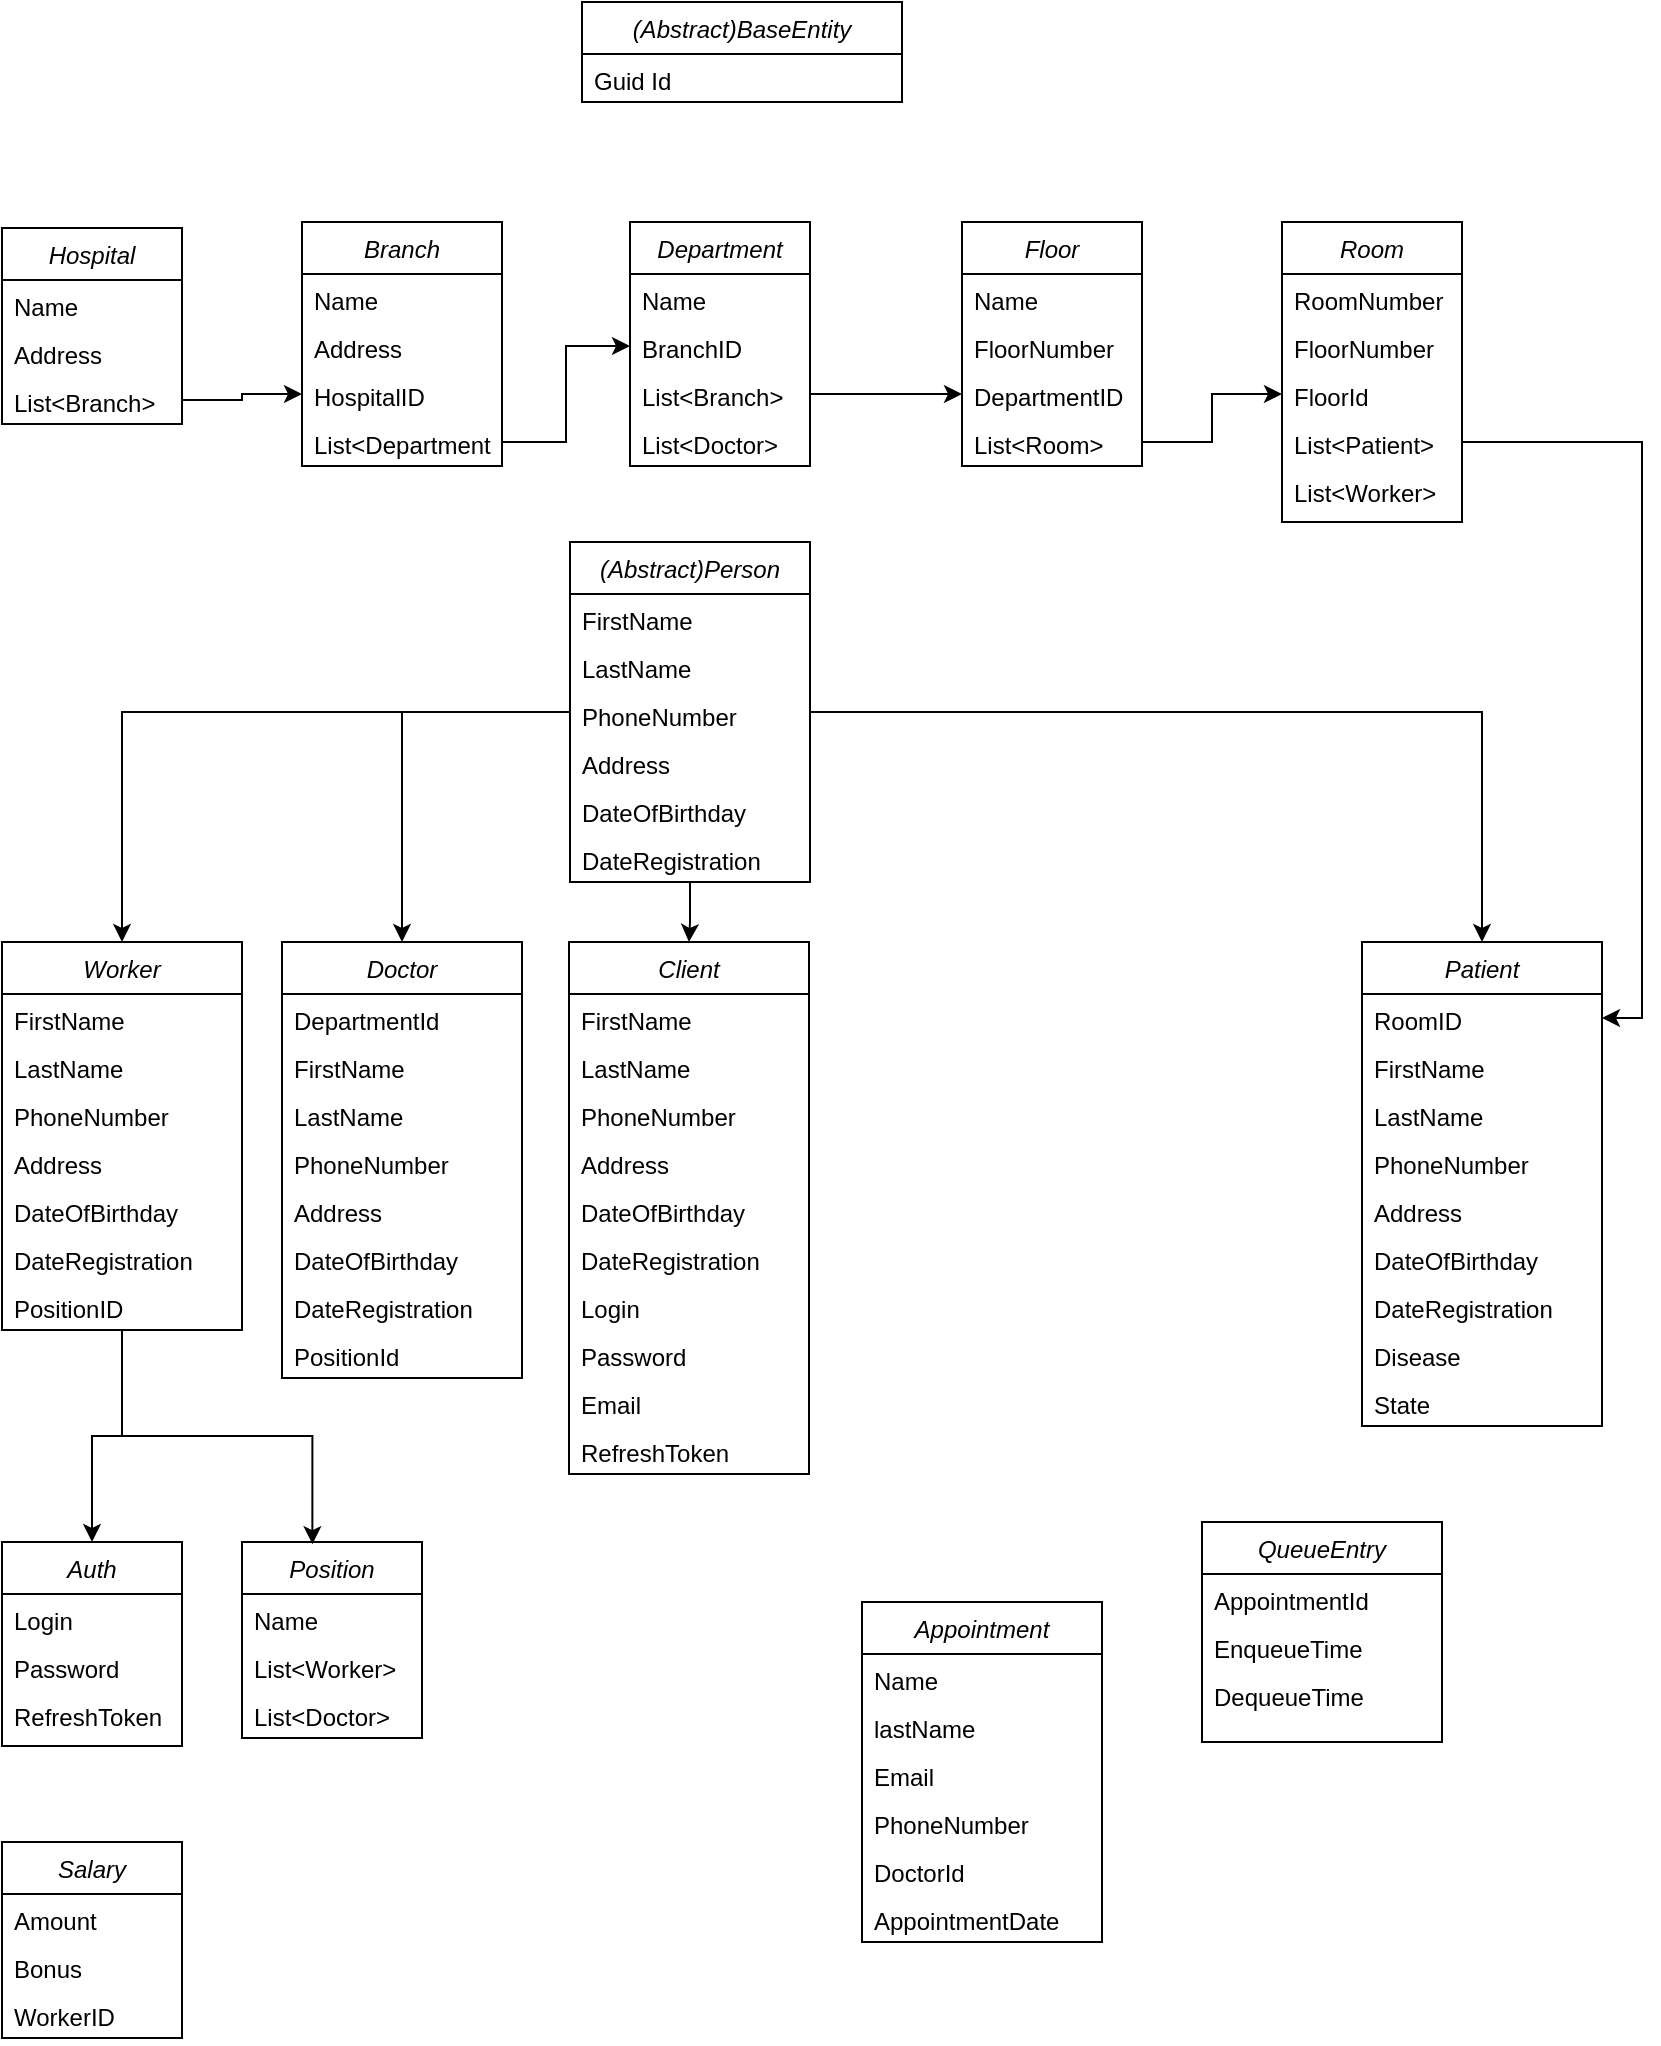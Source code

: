 <mxfile version="24.5.4" type="device">
  <diagram id="C5RBs43oDa-KdzZeNtuy" name="Page-1">
    <mxGraphModel dx="756" dy="465" grid="1" gridSize="10" guides="1" tooltips="1" connect="1" arrows="1" fold="1" page="1" pageScale="1" pageWidth="827" pageHeight="1169" math="0" shadow="0">
      <root>
        <mxCell id="WIyWlLk6GJQsqaUBKTNV-0" />
        <mxCell id="WIyWlLk6GJQsqaUBKTNV-1" parent="WIyWlLk6GJQsqaUBKTNV-0" />
        <mxCell id="zkfFHV4jXpPFQw0GAbJ--0" value="(Abstract)BaseEntity" style="swimlane;fontStyle=2;align=center;verticalAlign=top;childLayout=stackLayout;horizontal=1;startSize=26;horizontalStack=0;resizeParent=1;resizeLast=0;collapsible=1;marginBottom=0;rounded=0;shadow=0;strokeWidth=1;" parent="WIyWlLk6GJQsqaUBKTNV-1" vertex="1">
          <mxGeometry x="300" y="10" width="160" height="50" as="geometry">
            <mxRectangle x="230" y="140" width="160" height="26" as="alternateBounds" />
          </mxGeometry>
        </mxCell>
        <mxCell id="zkfFHV4jXpPFQw0GAbJ--1" value="Guid Id" style="text;align=left;verticalAlign=top;spacingLeft=4;spacingRight=4;overflow=hidden;rotatable=0;points=[[0,0.5],[1,0.5]];portConstraint=eastwest;" parent="zkfFHV4jXpPFQw0GAbJ--0" vertex="1">
          <mxGeometry y="26" width="160" height="24" as="geometry" />
        </mxCell>
        <mxCell id="mwsBojb0anO_jocSqs6z-87" style="edgeStyle=orthogonalEdgeStyle;rounded=0;orthogonalLoop=1;jettySize=auto;html=1;entryX=0.5;entryY=0;entryDx=0;entryDy=0;" parent="WIyWlLk6GJQsqaUBKTNV-1" source="mwsBojb0anO_jocSqs6z-0" target="mwsBojb0anO_jocSqs6z-63" edge="1">
          <mxGeometry relative="1" as="geometry" />
        </mxCell>
        <mxCell id="mwsBojb0anO_jocSqs6z-88" style="edgeStyle=orthogonalEdgeStyle;rounded=0;orthogonalLoop=1;jettySize=auto;html=1;entryX=0.5;entryY=0;entryDx=0;entryDy=0;" parent="WIyWlLk6GJQsqaUBKTNV-1" source="mwsBojb0anO_jocSqs6z-0" target="mwsBojb0anO_jocSqs6z-36" edge="1">
          <mxGeometry relative="1" as="geometry" />
        </mxCell>
        <mxCell id="mwsBojb0anO_jocSqs6z-89" style="edgeStyle=orthogonalEdgeStyle;rounded=0;orthogonalLoop=1;jettySize=auto;html=1;entryX=0.5;entryY=0;entryDx=0;entryDy=0;" parent="WIyWlLk6GJQsqaUBKTNV-1" source="mwsBojb0anO_jocSqs6z-0" target="mwsBojb0anO_jocSqs6z-29" edge="1">
          <mxGeometry relative="1" as="geometry" />
        </mxCell>
        <mxCell id="3eqLMiMXO7JTgYqmLL9t-17" style="edgeStyle=orthogonalEdgeStyle;rounded=0;orthogonalLoop=1;jettySize=auto;html=1;entryX=0.5;entryY=0;entryDx=0;entryDy=0;" parent="WIyWlLk6GJQsqaUBKTNV-1" source="mwsBojb0anO_jocSqs6z-0" target="3eqLMiMXO7JTgYqmLL9t-5" edge="1">
          <mxGeometry relative="1" as="geometry" />
        </mxCell>
        <mxCell id="mwsBojb0anO_jocSqs6z-0" value="(Abstract)Person" style="swimlane;fontStyle=2;align=center;verticalAlign=top;childLayout=stackLayout;horizontal=1;startSize=26;horizontalStack=0;resizeParent=1;resizeLast=0;collapsible=1;marginBottom=0;rounded=0;shadow=0;strokeWidth=1;" parent="WIyWlLk6GJQsqaUBKTNV-1" vertex="1">
          <mxGeometry x="294" y="280" width="120" height="170" as="geometry">
            <mxRectangle x="230" y="140" width="160" height="26" as="alternateBounds" />
          </mxGeometry>
        </mxCell>
        <mxCell id="mwsBojb0anO_jocSqs6z-1" value="FirstName" style="text;align=left;verticalAlign=top;spacingLeft=4;spacingRight=4;overflow=hidden;rotatable=0;points=[[0,0.5],[1,0.5]];portConstraint=eastwest;" parent="mwsBojb0anO_jocSqs6z-0" vertex="1">
          <mxGeometry y="26" width="120" height="24" as="geometry" />
        </mxCell>
        <mxCell id="mwsBojb0anO_jocSqs6z-4" value="LastName" style="text;align=left;verticalAlign=top;spacingLeft=4;spacingRight=4;overflow=hidden;rotatable=0;points=[[0,0.5],[1,0.5]];portConstraint=eastwest;" parent="mwsBojb0anO_jocSqs6z-0" vertex="1">
          <mxGeometry y="50" width="120" height="24" as="geometry" />
        </mxCell>
        <mxCell id="mwsBojb0anO_jocSqs6z-5" value="PhoneNumber" style="text;align=left;verticalAlign=top;spacingLeft=4;spacingRight=4;overflow=hidden;rotatable=0;points=[[0,0.5],[1,0.5]];portConstraint=eastwest;" parent="mwsBojb0anO_jocSqs6z-0" vertex="1">
          <mxGeometry y="74" width="120" height="24" as="geometry" />
        </mxCell>
        <mxCell id="mwsBojb0anO_jocSqs6z-7" value="Address&#xa;" style="text;align=left;verticalAlign=top;spacingLeft=4;spacingRight=4;overflow=hidden;rotatable=0;points=[[0,0.5],[1,0.5]];portConstraint=eastwest;" parent="mwsBojb0anO_jocSqs6z-0" vertex="1">
          <mxGeometry y="98" width="120" height="24" as="geometry" />
        </mxCell>
        <mxCell id="mwsBojb0anO_jocSqs6z-8" value="DateOfBirthday" style="text;align=left;verticalAlign=top;spacingLeft=4;spacingRight=4;overflow=hidden;rotatable=0;points=[[0,0.5],[1,0.5]];portConstraint=eastwest;" parent="mwsBojb0anO_jocSqs6z-0" vertex="1">
          <mxGeometry y="122" width="120" height="24" as="geometry" />
        </mxCell>
        <mxCell id="mwsBojb0anO_jocSqs6z-6" value="DateRegistration" style="text;align=left;verticalAlign=top;spacingLeft=4;spacingRight=4;overflow=hidden;rotatable=0;points=[[0,0.5],[1,0.5]];portConstraint=eastwest;" parent="mwsBojb0anO_jocSqs6z-0" vertex="1">
          <mxGeometry y="146" width="120" height="24" as="geometry" />
        </mxCell>
        <mxCell id="mwsBojb0anO_jocSqs6z-2" value="Hospital" style="swimlane;fontStyle=2;align=center;verticalAlign=top;childLayout=stackLayout;horizontal=1;startSize=26;horizontalStack=0;resizeParent=1;resizeLast=0;collapsible=1;marginBottom=0;rounded=0;shadow=0;strokeWidth=1;fontSize=12;" parent="WIyWlLk6GJQsqaUBKTNV-1" vertex="1">
          <mxGeometry x="10" y="123" width="90" height="98" as="geometry">
            <mxRectangle x="230" y="140" width="160" height="26" as="alternateBounds" />
          </mxGeometry>
        </mxCell>
        <mxCell id="mwsBojb0anO_jocSqs6z-3" value="Name" style="text;align=left;verticalAlign=top;spacingLeft=4;spacingRight=4;overflow=hidden;rotatable=0;points=[[0,0.5],[1,0.5]];portConstraint=eastwest;strokeWidth=1;fontSize=12;" parent="mwsBojb0anO_jocSqs6z-2" vertex="1">
          <mxGeometry y="26" width="90" height="24" as="geometry" />
        </mxCell>
        <mxCell id="mwsBojb0anO_jocSqs6z-9" value="Address" style="text;align=left;verticalAlign=top;spacingLeft=4;spacingRight=4;overflow=hidden;rotatable=0;points=[[0,0.5],[1,0.5]];portConstraint=eastwest;strokeWidth=1;fontSize=12;" parent="mwsBojb0anO_jocSqs6z-2" vertex="1">
          <mxGeometry y="50" width="90" height="24" as="geometry" />
        </mxCell>
        <mxCell id="mwsBojb0anO_jocSqs6z-10" value="List&lt;Branch&gt;" style="text;align=left;verticalAlign=top;spacingLeft=4;spacingRight=4;overflow=hidden;rotatable=0;points=[[0,0.5],[1,0.5]];portConstraint=eastwest;strokeWidth=1;fontSize=12;" parent="mwsBojb0anO_jocSqs6z-2" vertex="1">
          <mxGeometry y="74" width="90" height="24" as="geometry" />
        </mxCell>
        <mxCell id="mwsBojb0anO_jocSqs6z-11" value="Branch" style="swimlane;fontStyle=2;align=center;verticalAlign=top;childLayout=stackLayout;horizontal=1;startSize=26;horizontalStack=0;resizeParent=1;resizeLast=0;collapsible=1;marginBottom=0;rounded=0;shadow=0;strokeWidth=1;fontSize=12;" parent="WIyWlLk6GJQsqaUBKTNV-1" vertex="1">
          <mxGeometry x="160" y="120" width="100" height="122" as="geometry">
            <mxRectangle x="230" y="140" width="160" height="26" as="alternateBounds" />
          </mxGeometry>
        </mxCell>
        <mxCell id="mwsBojb0anO_jocSqs6z-12" value="Name" style="text;align=left;verticalAlign=top;spacingLeft=4;spacingRight=4;overflow=hidden;rotatable=0;points=[[0,0.5],[1,0.5]];portConstraint=eastwest;strokeWidth=1;fontSize=12;" parent="mwsBojb0anO_jocSqs6z-11" vertex="1">
          <mxGeometry y="26" width="100" height="24" as="geometry" />
        </mxCell>
        <mxCell id="mwsBojb0anO_jocSqs6z-13" value="Address" style="text;align=left;verticalAlign=top;spacingLeft=4;spacingRight=4;overflow=hidden;rotatable=0;points=[[0,0.5],[1,0.5]];portConstraint=eastwest;strokeWidth=1;fontSize=12;" parent="mwsBojb0anO_jocSqs6z-11" vertex="1">
          <mxGeometry y="50" width="100" height="24" as="geometry" />
        </mxCell>
        <mxCell id="mwsBojb0anO_jocSqs6z-14" value="HospitalID" style="text;align=left;verticalAlign=top;spacingLeft=4;spacingRight=4;overflow=hidden;rotatable=0;points=[[0,0.5],[1,0.5]];portConstraint=eastwest;strokeWidth=1;fontSize=12;" parent="mwsBojb0anO_jocSqs6z-11" vertex="1">
          <mxGeometry y="74" width="100" height="24" as="geometry" />
        </mxCell>
        <mxCell id="mwsBojb0anO_jocSqs6z-23" value="List&lt;Department&gt;" style="text;align=left;verticalAlign=top;spacingLeft=4;spacingRight=4;overflow=hidden;rotatable=0;points=[[0,0.5],[1,0.5]];portConstraint=eastwest;strokeWidth=1;fontSize=12;" parent="mwsBojb0anO_jocSqs6z-11" vertex="1">
          <mxGeometry y="98" width="100" height="24" as="geometry" />
        </mxCell>
        <mxCell id="mwsBojb0anO_jocSqs6z-15" value="Department" style="swimlane;fontStyle=2;align=center;verticalAlign=top;childLayout=stackLayout;horizontal=1;startSize=26;horizontalStack=0;resizeParent=1;resizeLast=0;collapsible=1;marginBottom=0;rounded=0;shadow=0;strokeWidth=1;fontSize=12;" parent="WIyWlLk6GJQsqaUBKTNV-1" vertex="1">
          <mxGeometry x="324" y="120" width="90" height="122" as="geometry">
            <mxRectangle x="230" y="140" width="160" height="26" as="alternateBounds" />
          </mxGeometry>
        </mxCell>
        <mxCell id="mwsBojb0anO_jocSqs6z-16" value="Name" style="text;align=left;verticalAlign=top;spacingLeft=4;spacingRight=4;overflow=hidden;rotatable=0;points=[[0,0.5],[1,0.5]];portConstraint=eastwest;strokeWidth=1;fontSize=12;" parent="mwsBojb0anO_jocSqs6z-15" vertex="1">
          <mxGeometry y="26" width="90" height="24" as="geometry" />
        </mxCell>
        <mxCell id="mwsBojb0anO_jocSqs6z-17" value="BranchID" style="text;align=left;verticalAlign=top;spacingLeft=4;spacingRight=4;overflow=hidden;rotatable=0;points=[[0,0.5],[1,0.5]];portConstraint=eastwest;strokeWidth=1;fontSize=12;" parent="mwsBojb0anO_jocSqs6z-15" vertex="1">
          <mxGeometry y="50" width="90" height="24" as="geometry" />
        </mxCell>
        <mxCell id="mwsBojb0anO_jocSqs6z-18" value="List&lt;Branch&gt;" style="text;align=left;verticalAlign=top;spacingLeft=4;spacingRight=4;overflow=hidden;rotatable=0;points=[[0,0.5],[1,0.5]];portConstraint=eastwest;strokeWidth=1;fontSize=12;" parent="mwsBojb0anO_jocSqs6z-15" vertex="1">
          <mxGeometry y="74" width="90" height="24" as="geometry" />
        </mxCell>
        <mxCell id="mwsBojb0anO_jocSqs6z-90" value="List&lt;Doctor&gt;" style="text;align=left;verticalAlign=top;spacingLeft=4;spacingRight=4;overflow=hidden;rotatable=0;points=[[0,0.5],[1,0.5]];portConstraint=eastwest;strokeWidth=1;fontSize=12;" parent="mwsBojb0anO_jocSqs6z-15" vertex="1">
          <mxGeometry y="98" width="90" height="24" as="geometry" />
        </mxCell>
        <mxCell id="mwsBojb0anO_jocSqs6z-19" value="Floor" style="swimlane;fontStyle=2;align=center;verticalAlign=top;childLayout=stackLayout;horizontal=1;startSize=26;horizontalStack=0;resizeParent=1;resizeLast=0;collapsible=1;marginBottom=0;rounded=0;shadow=0;strokeWidth=1;fontSize=12;" parent="WIyWlLk6GJQsqaUBKTNV-1" vertex="1">
          <mxGeometry x="490" y="120" width="90" height="122" as="geometry">
            <mxRectangle x="230" y="140" width="160" height="26" as="alternateBounds" />
          </mxGeometry>
        </mxCell>
        <mxCell id="mwsBojb0anO_jocSqs6z-20" value="Name" style="text;align=left;verticalAlign=top;spacingLeft=4;spacingRight=4;overflow=hidden;rotatable=0;points=[[0,0.5],[1,0.5]];portConstraint=eastwest;strokeWidth=1;fontSize=12;" parent="mwsBojb0anO_jocSqs6z-19" vertex="1">
          <mxGeometry y="26" width="90" height="24" as="geometry" />
        </mxCell>
        <mxCell id="mwsBojb0anO_jocSqs6z-21" value="FloorNumber" style="text;align=left;verticalAlign=top;spacingLeft=4;spacingRight=4;overflow=hidden;rotatable=0;points=[[0,0.5],[1,0.5]];portConstraint=eastwest;strokeWidth=1;fontSize=12;" parent="mwsBojb0anO_jocSqs6z-19" vertex="1">
          <mxGeometry y="50" width="90" height="24" as="geometry" />
        </mxCell>
        <mxCell id="mwsBojb0anO_jocSqs6z-59" value="DepartmentID" style="text;align=left;verticalAlign=top;spacingLeft=4;spacingRight=4;overflow=hidden;rotatable=0;points=[[0,0.5],[1,0.5]];portConstraint=eastwest;strokeWidth=1;fontSize=12;" parent="mwsBojb0anO_jocSqs6z-19" vertex="1">
          <mxGeometry y="74" width="90" height="24" as="geometry" />
        </mxCell>
        <mxCell id="mwsBojb0anO_jocSqs6z-22" value="List&lt;Room&gt;" style="text;align=left;verticalAlign=top;spacingLeft=4;spacingRight=4;overflow=hidden;rotatable=0;points=[[0,0.5],[1,0.5]];portConstraint=eastwest;strokeWidth=1;fontSize=12;" parent="mwsBojb0anO_jocSqs6z-19" vertex="1">
          <mxGeometry y="98" width="90" height="24" as="geometry" />
        </mxCell>
        <mxCell id="mwsBojb0anO_jocSqs6z-24" value="Room" style="swimlane;fontStyle=2;align=center;verticalAlign=top;childLayout=stackLayout;horizontal=1;startSize=26;horizontalStack=0;resizeParent=1;resizeLast=0;collapsible=1;marginBottom=0;rounded=0;shadow=0;strokeWidth=1;fontSize=12;" parent="WIyWlLk6GJQsqaUBKTNV-1" vertex="1">
          <mxGeometry x="650" y="120" width="90" height="150" as="geometry">
            <mxRectangle x="230" y="140" width="160" height="26" as="alternateBounds" />
          </mxGeometry>
        </mxCell>
        <mxCell id="mwsBojb0anO_jocSqs6z-25" value="RoomNumber" style="text;align=left;verticalAlign=top;spacingLeft=4;spacingRight=4;overflow=hidden;rotatable=0;points=[[0,0.5],[1,0.5]];portConstraint=eastwest;strokeWidth=1;fontSize=12;" parent="mwsBojb0anO_jocSqs6z-24" vertex="1">
          <mxGeometry y="26" width="90" height="24" as="geometry" />
        </mxCell>
        <mxCell id="mwsBojb0anO_jocSqs6z-26" value="FloorNumber" style="text;align=left;verticalAlign=top;spacingLeft=4;spacingRight=4;overflow=hidden;rotatable=0;points=[[0,0.5],[1,0.5]];portConstraint=eastwest;strokeWidth=1;fontSize=12;" parent="mwsBojb0anO_jocSqs6z-24" vertex="1">
          <mxGeometry y="50" width="90" height="24" as="geometry" />
        </mxCell>
        <mxCell id="mwsBojb0anO_jocSqs6z-28" value="FloorId" style="text;align=left;verticalAlign=top;spacingLeft=4;spacingRight=4;overflow=hidden;rotatable=0;points=[[0,0.5],[1,0.5]];portConstraint=eastwest;strokeWidth=1;fontSize=12;" parent="mwsBojb0anO_jocSqs6z-24" vertex="1">
          <mxGeometry y="74" width="90" height="24" as="geometry" />
        </mxCell>
        <mxCell id="mwsBojb0anO_jocSqs6z-27" value="List&lt;Patient&gt;" style="text;align=left;verticalAlign=top;spacingLeft=4;spacingRight=4;overflow=hidden;rotatable=0;points=[[0,0.5],[1,0.5]];portConstraint=eastwest;strokeWidth=1;fontSize=12;" parent="mwsBojb0anO_jocSqs6z-24" vertex="1">
          <mxGeometry y="98" width="90" height="24" as="geometry" />
        </mxCell>
        <mxCell id="mwsBojb0anO_jocSqs6z-91" value="List&lt;Worker&gt;" style="text;align=left;verticalAlign=top;spacingLeft=4;spacingRight=4;overflow=hidden;rotatable=0;points=[[0,0.5],[1,0.5]];portConstraint=eastwest;strokeWidth=1;fontSize=12;" parent="mwsBojb0anO_jocSqs6z-24" vertex="1">
          <mxGeometry y="122" width="90" height="24" as="geometry" />
        </mxCell>
        <mxCell id="mwsBojb0anO_jocSqs6z-29" value="Doctor" style="swimlane;fontStyle=2;align=center;verticalAlign=top;childLayout=stackLayout;horizontal=1;startSize=26;horizontalStack=0;resizeParent=1;resizeLast=0;collapsible=1;marginBottom=0;rounded=0;shadow=0;strokeWidth=1;" parent="WIyWlLk6GJQsqaUBKTNV-1" vertex="1">
          <mxGeometry x="150" y="480" width="120" height="218" as="geometry">
            <mxRectangle x="230" y="140" width="160" height="26" as="alternateBounds" />
          </mxGeometry>
        </mxCell>
        <mxCell id="mwsBojb0anO_jocSqs6z-30" value="DepartmentId" style="text;align=left;verticalAlign=top;spacingLeft=4;spacingRight=4;overflow=hidden;rotatable=0;points=[[0,0.5],[1,0.5]];portConstraint=eastwest;" parent="mwsBojb0anO_jocSqs6z-29" vertex="1">
          <mxGeometry y="26" width="120" height="24" as="geometry" />
        </mxCell>
        <mxCell id="mwsBojb0anO_jocSqs6z-96" value="FirstName" style="text;align=left;verticalAlign=top;spacingLeft=4;spacingRight=4;overflow=hidden;rotatable=0;points=[[0,0.5],[1,0.5]];portConstraint=eastwest;" parent="mwsBojb0anO_jocSqs6z-29" vertex="1">
          <mxGeometry y="50" width="120" height="24" as="geometry" />
        </mxCell>
        <mxCell id="mwsBojb0anO_jocSqs6z-31" value="LastName" style="text;align=left;verticalAlign=top;spacingLeft=4;spacingRight=4;overflow=hidden;rotatable=0;points=[[0,0.5],[1,0.5]];portConstraint=eastwest;" parent="mwsBojb0anO_jocSqs6z-29" vertex="1">
          <mxGeometry y="74" width="120" height="24" as="geometry" />
        </mxCell>
        <mxCell id="mwsBojb0anO_jocSqs6z-32" value="PhoneNumber" style="text;align=left;verticalAlign=top;spacingLeft=4;spacingRight=4;overflow=hidden;rotatable=0;points=[[0,0.5],[1,0.5]];portConstraint=eastwest;" parent="mwsBojb0anO_jocSqs6z-29" vertex="1">
          <mxGeometry y="98" width="120" height="24" as="geometry" />
        </mxCell>
        <mxCell id="mwsBojb0anO_jocSqs6z-33" value="Address&#xa;" style="text;align=left;verticalAlign=top;spacingLeft=4;spacingRight=4;overflow=hidden;rotatable=0;points=[[0,0.5],[1,0.5]];portConstraint=eastwest;" parent="mwsBojb0anO_jocSqs6z-29" vertex="1">
          <mxGeometry y="122" width="120" height="24" as="geometry" />
        </mxCell>
        <mxCell id="mwsBojb0anO_jocSqs6z-34" value="DateOfBirthday" style="text;align=left;verticalAlign=top;spacingLeft=4;spacingRight=4;overflow=hidden;rotatable=0;points=[[0,0.5],[1,0.5]];portConstraint=eastwest;" parent="mwsBojb0anO_jocSqs6z-29" vertex="1">
          <mxGeometry y="146" width="120" height="24" as="geometry" />
        </mxCell>
        <mxCell id="mwsBojb0anO_jocSqs6z-35" value="DateRegistration" style="text;align=left;verticalAlign=top;spacingLeft=4;spacingRight=4;overflow=hidden;rotatable=0;points=[[0,0.5],[1,0.5]];portConstraint=eastwest;" parent="mwsBojb0anO_jocSqs6z-29" vertex="1">
          <mxGeometry y="170" width="120" height="24" as="geometry" />
        </mxCell>
        <mxCell id="mwsBojb0anO_jocSqs6z-73" value="PositionId&#xa;" style="text;align=left;verticalAlign=top;spacingLeft=4;spacingRight=4;overflow=hidden;rotatable=0;points=[[0,0.5],[1,0.5]];portConstraint=eastwest;" parent="mwsBojb0anO_jocSqs6z-29" vertex="1">
          <mxGeometry y="194" width="120" height="24" as="geometry" />
        </mxCell>
        <mxCell id="mwsBojb0anO_jocSqs6z-36" value="Patient" style="swimlane;fontStyle=2;align=center;verticalAlign=top;childLayout=stackLayout;horizontal=1;startSize=26;horizontalStack=0;resizeParent=1;resizeLast=0;collapsible=1;marginBottom=0;rounded=0;shadow=0;strokeWidth=1;" parent="WIyWlLk6GJQsqaUBKTNV-1" vertex="1">
          <mxGeometry x="690" y="480" width="120" height="242" as="geometry">
            <mxRectangle x="230" y="140" width="160" height="26" as="alternateBounds" />
          </mxGeometry>
        </mxCell>
        <mxCell id="mwsBojb0anO_jocSqs6z-85" value="RoomID" style="text;align=left;verticalAlign=top;spacingLeft=4;spacingRight=4;overflow=hidden;rotatable=0;points=[[0,0.5],[1,0.5]];portConstraint=eastwest;" parent="mwsBojb0anO_jocSqs6z-36" vertex="1">
          <mxGeometry y="26" width="120" height="24" as="geometry" />
        </mxCell>
        <mxCell id="mwsBojb0anO_jocSqs6z-37" value="FirstName" style="text;align=left;verticalAlign=top;spacingLeft=4;spacingRight=4;overflow=hidden;rotatable=0;points=[[0,0.5],[1,0.5]];portConstraint=eastwest;" parent="mwsBojb0anO_jocSqs6z-36" vertex="1">
          <mxGeometry y="50" width="120" height="24" as="geometry" />
        </mxCell>
        <mxCell id="mwsBojb0anO_jocSqs6z-38" value="LastName" style="text;align=left;verticalAlign=top;spacingLeft=4;spacingRight=4;overflow=hidden;rotatable=0;points=[[0,0.5],[1,0.5]];portConstraint=eastwest;" parent="mwsBojb0anO_jocSqs6z-36" vertex="1">
          <mxGeometry y="74" width="120" height="24" as="geometry" />
        </mxCell>
        <mxCell id="mwsBojb0anO_jocSqs6z-39" value="PhoneNumber" style="text;align=left;verticalAlign=top;spacingLeft=4;spacingRight=4;overflow=hidden;rotatable=0;points=[[0,0.5],[1,0.5]];portConstraint=eastwest;" parent="mwsBojb0anO_jocSqs6z-36" vertex="1">
          <mxGeometry y="98" width="120" height="24" as="geometry" />
        </mxCell>
        <mxCell id="mwsBojb0anO_jocSqs6z-40" value="Address&#xa;" style="text;align=left;verticalAlign=top;spacingLeft=4;spacingRight=4;overflow=hidden;rotatable=0;points=[[0,0.5],[1,0.5]];portConstraint=eastwest;" parent="mwsBojb0anO_jocSqs6z-36" vertex="1">
          <mxGeometry y="122" width="120" height="24" as="geometry" />
        </mxCell>
        <mxCell id="mwsBojb0anO_jocSqs6z-41" value="DateOfBirthday" style="text;align=left;verticalAlign=top;spacingLeft=4;spacingRight=4;overflow=hidden;rotatable=0;points=[[0,0.5],[1,0.5]];portConstraint=eastwest;" parent="mwsBojb0anO_jocSqs6z-36" vertex="1">
          <mxGeometry y="146" width="120" height="24" as="geometry" />
        </mxCell>
        <mxCell id="mwsBojb0anO_jocSqs6z-42" value="DateRegistration" style="text;align=left;verticalAlign=top;spacingLeft=4;spacingRight=4;overflow=hidden;rotatable=0;points=[[0,0.5],[1,0.5]];portConstraint=eastwest;" parent="mwsBojb0anO_jocSqs6z-36" vertex="1">
          <mxGeometry y="170" width="120" height="24" as="geometry" />
        </mxCell>
        <mxCell id="mwsBojb0anO_jocSqs6z-75" value="Disease" style="text;align=left;verticalAlign=top;spacingLeft=4;spacingRight=4;overflow=hidden;rotatable=0;points=[[0,0.5],[1,0.5]];portConstraint=eastwest;" parent="mwsBojb0anO_jocSqs6z-36" vertex="1">
          <mxGeometry y="194" width="120" height="24" as="geometry" />
        </mxCell>
        <mxCell id="mwsBojb0anO_jocSqs6z-76" value="State" style="text;align=left;verticalAlign=top;spacingLeft=4;spacingRight=4;overflow=hidden;rotatable=0;points=[[0,0.5],[1,0.5]];portConstraint=eastwest;" parent="mwsBojb0anO_jocSqs6z-36" vertex="1">
          <mxGeometry y="218" width="120" height="24" as="geometry" />
        </mxCell>
        <mxCell id="mwsBojb0anO_jocSqs6z-43" value="Salary" style="swimlane;fontStyle=2;align=center;verticalAlign=top;childLayout=stackLayout;horizontal=1;startSize=26;horizontalStack=0;resizeParent=1;resizeLast=0;collapsible=1;marginBottom=0;rounded=0;shadow=0;strokeWidth=1;" parent="WIyWlLk6GJQsqaUBKTNV-1" vertex="1">
          <mxGeometry x="10" y="930" width="90" height="98" as="geometry">
            <mxRectangle x="230" y="140" width="160" height="26" as="alternateBounds" />
          </mxGeometry>
        </mxCell>
        <mxCell id="mwsBojb0anO_jocSqs6z-44" value="Amount" style="text;align=left;verticalAlign=top;spacingLeft=4;spacingRight=4;overflow=hidden;rotatable=0;points=[[0,0.5],[1,0.5]];portConstraint=eastwest;" parent="mwsBojb0anO_jocSqs6z-43" vertex="1">
          <mxGeometry y="26" width="90" height="24" as="geometry" />
        </mxCell>
        <mxCell id="mwsBojb0anO_jocSqs6z-45" value="Bonus" style="text;align=left;verticalAlign=top;spacingLeft=4;spacingRight=4;overflow=hidden;rotatable=0;points=[[0,0.5],[1,0.5]];portConstraint=eastwest;" parent="mwsBojb0anO_jocSqs6z-43" vertex="1">
          <mxGeometry y="50" width="90" height="24" as="geometry" />
        </mxCell>
        <mxCell id="mwsBojb0anO_jocSqs6z-82" value="WorkerID" style="text;align=left;verticalAlign=top;spacingLeft=4;spacingRight=4;overflow=hidden;rotatable=0;points=[[0,0.5],[1,0.5]];portConstraint=eastwest;" parent="mwsBojb0anO_jocSqs6z-43" vertex="1">
          <mxGeometry y="74" width="90" height="24" as="geometry" />
        </mxCell>
        <mxCell id="mwsBojb0anO_jocSqs6z-47" value="Auth" style="swimlane;fontStyle=2;align=center;verticalAlign=top;childLayout=stackLayout;horizontal=1;startSize=26;horizontalStack=0;resizeParent=1;resizeLast=0;collapsible=1;marginBottom=0;rounded=0;shadow=0;strokeWidth=1;" parent="WIyWlLk6GJQsqaUBKTNV-1" vertex="1">
          <mxGeometry x="10" y="780" width="90" height="102" as="geometry">
            <mxRectangle x="230" y="140" width="160" height="26" as="alternateBounds" />
          </mxGeometry>
        </mxCell>
        <mxCell id="mwsBojb0anO_jocSqs6z-48" value="Login&#xa;" style="text;align=left;verticalAlign=top;spacingLeft=4;spacingRight=4;overflow=hidden;rotatable=0;points=[[0,0.5],[1,0.5]];portConstraint=eastwest;" parent="mwsBojb0anO_jocSqs6z-47" vertex="1">
          <mxGeometry y="26" width="90" height="24" as="geometry" />
        </mxCell>
        <mxCell id="mwsBojb0anO_jocSqs6z-62" value="Password" style="text;align=left;verticalAlign=top;spacingLeft=4;spacingRight=4;overflow=hidden;rotatable=0;points=[[0,0.5],[1,0.5]];portConstraint=eastwest;" parent="mwsBojb0anO_jocSqs6z-47" vertex="1">
          <mxGeometry y="50" width="90" height="24" as="geometry" />
        </mxCell>
        <mxCell id="mwsBojb0anO_jocSqs6z-49" value="RefreshToken" style="text;align=left;verticalAlign=top;spacingLeft=4;spacingRight=4;overflow=hidden;rotatable=0;points=[[0,0.5],[1,0.5]];portConstraint=eastwest;" parent="mwsBojb0anO_jocSqs6z-47" vertex="1">
          <mxGeometry y="74" width="90" height="24" as="geometry" />
        </mxCell>
        <mxCell id="mwsBojb0anO_jocSqs6z-51" value="Position" style="swimlane;fontStyle=2;align=center;verticalAlign=top;childLayout=stackLayout;horizontal=1;startSize=26;horizontalStack=0;resizeParent=1;resizeLast=0;collapsible=1;marginBottom=0;rounded=0;shadow=0;strokeWidth=1;" parent="WIyWlLk6GJQsqaUBKTNV-1" vertex="1">
          <mxGeometry x="130" y="780" width="90" height="98" as="geometry">
            <mxRectangle x="230" y="140" width="160" height="26" as="alternateBounds" />
          </mxGeometry>
        </mxCell>
        <mxCell id="mwsBojb0anO_jocSqs6z-52" value="Name" style="text;align=left;verticalAlign=top;spacingLeft=4;spacingRight=4;overflow=hidden;rotatable=0;points=[[0,0.5],[1,0.5]];portConstraint=eastwest;" parent="mwsBojb0anO_jocSqs6z-51" vertex="1">
          <mxGeometry y="26" width="90" height="24" as="geometry" />
        </mxCell>
        <mxCell id="mwsBojb0anO_jocSqs6z-77" value="List&lt;Worker&gt;" style="text;align=left;verticalAlign=top;spacingLeft=4;spacingRight=4;overflow=hidden;rotatable=0;points=[[0,0.5],[1,0.5]];portConstraint=eastwest;" parent="mwsBojb0anO_jocSqs6z-51" vertex="1">
          <mxGeometry y="50" width="90" height="24" as="geometry" />
        </mxCell>
        <mxCell id="mwsBojb0anO_jocSqs6z-78" value="List&lt;Doctor&gt;" style="text;align=left;verticalAlign=top;spacingLeft=4;spacingRight=4;overflow=hidden;rotatable=0;points=[[0,0.5],[1,0.5]];portConstraint=eastwest;" parent="mwsBojb0anO_jocSqs6z-51" vertex="1">
          <mxGeometry y="74" width="90" height="24" as="geometry" />
        </mxCell>
        <mxCell id="mwsBojb0anO_jocSqs6z-56" style="edgeStyle=orthogonalEdgeStyle;rounded=0;orthogonalLoop=1;jettySize=auto;html=1;entryX=0;entryY=0.5;entryDx=0;entryDy=0;" parent="WIyWlLk6GJQsqaUBKTNV-1" source="mwsBojb0anO_jocSqs6z-10" target="mwsBojb0anO_jocSqs6z-14" edge="1">
          <mxGeometry relative="1" as="geometry" />
        </mxCell>
        <mxCell id="mwsBojb0anO_jocSqs6z-57" style="edgeStyle=orthogonalEdgeStyle;rounded=0;orthogonalLoop=1;jettySize=auto;html=1;entryX=0;entryY=0.5;entryDx=0;entryDy=0;" parent="WIyWlLk6GJQsqaUBKTNV-1" source="mwsBojb0anO_jocSqs6z-23" target="mwsBojb0anO_jocSqs6z-17" edge="1">
          <mxGeometry relative="1" as="geometry" />
        </mxCell>
        <mxCell id="mwsBojb0anO_jocSqs6z-60" style="edgeStyle=orthogonalEdgeStyle;rounded=0;orthogonalLoop=1;jettySize=auto;html=1;entryX=0;entryY=0.5;entryDx=0;entryDy=0;" parent="WIyWlLk6GJQsqaUBKTNV-1" source="mwsBojb0anO_jocSqs6z-18" target="mwsBojb0anO_jocSqs6z-59" edge="1">
          <mxGeometry relative="1" as="geometry" />
        </mxCell>
        <mxCell id="mwsBojb0anO_jocSqs6z-61" style="edgeStyle=orthogonalEdgeStyle;rounded=0;orthogonalLoop=1;jettySize=auto;html=1;entryX=0;entryY=0.5;entryDx=0;entryDy=0;" parent="WIyWlLk6GJQsqaUBKTNV-1" source="mwsBojb0anO_jocSqs6z-22" target="mwsBojb0anO_jocSqs6z-28" edge="1">
          <mxGeometry relative="1" as="geometry" />
        </mxCell>
        <mxCell id="3eqLMiMXO7JTgYqmLL9t-3" style="edgeStyle=orthogonalEdgeStyle;rounded=0;orthogonalLoop=1;jettySize=auto;html=1;entryX=0.5;entryY=0;entryDx=0;entryDy=0;" parent="WIyWlLk6GJQsqaUBKTNV-1" source="mwsBojb0anO_jocSqs6z-63" target="mwsBojb0anO_jocSqs6z-47" edge="1">
          <mxGeometry relative="1" as="geometry" />
        </mxCell>
        <mxCell id="mwsBojb0anO_jocSqs6z-63" value="Worker&#xa;" style="swimlane;fontStyle=2;align=center;verticalAlign=top;childLayout=stackLayout;horizontal=1;startSize=26;horizontalStack=0;resizeParent=1;resizeLast=0;collapsible=1;marginBottom=0;rounded=0;shadow=0;strokeWidth=1;" parent="WIyWlLk6GJQsqaUBKTNV-1" vertex="1">
          <mxGeometry x="10" y="480" width="120" height="194" as="geometry">
            <mxRectangle x="230" y="140" width="160" height="26" as="alternateBounds" />
          </mxGeometry>
        </mxCell>
        <mxCell id="mwsBojb0anO_jocSqs6z-64" value="FirstName" style="text;align=left;verticalAlign=top;spacingLeft=4;spacingRight=4;overflow=hidden;rotatable=0;points=[[0,0.5],[1,0.5]];portConstraint=eastwest;" parent="mwsBojb0anO_jocSqs6z-63" vertex="1">
          <mxGeometry y="26" width="120" height="24" as="geometry" />
        </mxCell>
        <mxCell id="mwsBojb0anO_jocSqs6z-65" value="LastName" style="text;align=left;verticalAlign=top;spacingLeft=4;spacingRight=4;overflow=hidden;rotatable=0;points=[[0,0.5],[1,0.5]];portConstraint=eastwest;" parent="mwsBojb0anO_jocSqs6z-63" vertex="1">
          <mxGeometry y="50" width="120" height="24" as="geometry" />
        </mxCell>
        <mxCell id="mwsBojb0anO_jocSqs6z-66" value="PhoneNumber" style="text;align=left;verticalAlign=top;spacingLeft=4;spacingRight=4;overflow=hidden;rotatable=0;points=[[0,0.5],[1,0.5]];portConstraint=eastwest;" parent="mwsBojb0anO_jocSqs6z-63" vertex="1">
          <mxGeometry y="74" width="120" height="24" as="geometry" />
        </mxCell>
        <mxCell id="mwsBojb0anO_jocSqs6z-67" value="Address&#xa;" style="text;align=left;verticalAlign=top;spacingLeft=4;spacingRight=4;overflow=hidden;rotatable=0;points=[[0,0.5],[1,0.5]];portConstraint=eastwest;" parent="mwsBojb0anO_jocSqs6z-63" vertex="1">
          <mxGeometry y="98" width="120" height="24" as="geometry" />
        </mxCell>
        <mxCell id="mwsBojb0anO_jocSqs6z-68" value="DateOfBirthday" style="text;align=left;verticalAlign=top;spacingLeft=4;spacingRight=4;overflow=hidden;rotatable=0;points=[[0,0.5],[1,0.5]];portConstraint=eastwest;" parent="mwsBojb0anO_jocSqs6z-63" vertex="1">
          <mxGeometry y="122" width="120" height="24" as="geometry" />
        </mxCell>
        <mxCell id="mwsBojb0anO_jocSqs6z-69" value="DateRegistration" style="text;align=left;verticalAlign=top;spacingLeft=4;spacingRight=4;overflow=hidden;rotatable=0;points=[[0,0.5],[1,0.5]];portConstraint=eastwest;" parent="mwsBojb0anO_jocSqs6z-63" vertex="1">
          <mxGeometry y="146" width="120" height="24" as="geometry" />
        </mxCell>
        <mxCell id="mwsBojb0anO_jocSqs6z-71" value="PositionID" style="text;align=left;verticalAlign=top;spacingLeft=4;spacingRight=4;overflow=hidden;rotatable=0;points=[[0,0.5],[1,0.5]];portConstraint=eastwest;" parent="mwsBojb0anO_jocSqs6z-63" vertex="1">
          <mxGeometry y="170" width="120" height="24" as="geometry" />
        </mxCell>
        <mxCell id="mwsBojb0anO_jocSqs6z-86" style="edgeStyle=orthogonalEdgeStyle;rounded=0;orthogonalLoop=1;jettySize=auto;html=1;entryX=1;entryY=0.5;entryDx=0;entryDy=0;" parent="WIyWlLk6GJQsqaUBKTNV-1" source="mwsBojb0anO_jocSqs6z-27" target="mwsBojb0anO_jocSqs6z-85" edge="1">
          <mxGeometry relative="1" as="geometry" />
        </mxCell>
        <mxCell id="3eqLMiMXO7JTgYqmLL9t-4" style="edgeStyle=orthogonalEdgeStyle;rounded=0;orthogonalLoop=1;jettySize=auto;html=1;entryX=0.391;entryY=0.011;entryDx=0;entryDy=0;entryPerimeter=0;" parent="WIyWlLk6GJQsqaUBKTNV-1" source="mwsBojb0anO_jocSqs6z-63" target="mwsBojb0anO_jocSqs6z-51" edge="1">
          <mxGeometry relative="1" as="geometry" />
        </mxCell>
        <mxCell id="3eqLMiMXO7JTgYqmLL9t-5" value="Client" style="swimlane;fontStyle=2;align=center;verticalAlign=top;childLayout=stackLayout;horizontal=1;startSize=26;horizontalStack=0;resizeParent=1;resizeLast=0;collapsible=1;marginBottom=0;rounded=0;shadow=0;strokeWidth=1;" parent="WIyWlLk6GJQsqaUBKTNV-1" vertex="1">
          <mxGeometry x="293.5" y="480" width="120" height="266" as="geometry">
            <mxRectangle x="230" y="140" width="160" height="26" as="alternateBounds" />
          </mxGeometry>
        </mxCell>
        <mxCell id="3eqLMiMXO7JTgYqmLL9t-7" value="FirstName" style="text;align=left;verticalAlign=top;spacingLeft=4;spacingRight=4;overflow=hidden;rotatable=0;points=[[0,0.5],[1,0.5]];portConstraint=eastwest;" parent="3eqLMiMXO7JTgYqmLL9t-5" vertex="1">
          <mxGeometry y="26" width="120" height="24" as="geometry" />
        </mxCell>
        <mxCell id="3eqLMiMXO7JTgYqmLL9t-8" value="LastName" style="text;align=left;verticalAlign=top;spacingLeft=4;spacingRight=4;overflow=hidden;rotatable=0;points=[[0,0.5],[1,0.5]];portConstraint=eastwest;" parent="3eqLMiMXO7JTgYqmLL9t-5" vertex="1">
          <mxGeometry y="50" width="120" height="24" as="geometry" />
        </mxCell>
        <mxCell id="3eqLMiMXO7JTgYqmLL9t-9" value="PhoneNumber" style="text;align=left;verticalAlign=top;spacingLeft=4;spacingRight=4;overflow=hidden;rotatable=0;points=[[0,0.5],[1,0.5]];portConstraint=eastwest;" parent="3eqLMiMXO7JTgYqmLL9t-5" vertex="1">
          <mxGeometry y="74" width="120" height="24" as="geometry" />
        </mxCell>
        <mxCell id="3eqLMiMXO7JTgYqmLL9t-10" value="Address&#xa;" style="text;align=left;verticalAlign=top;spacingLeft=4;spacingRight=4;overflow=hidden;rotatable=0;points=[[0,0.5],[1,0.5]];portConstraint=eastwest;" parent="3eqLMiMXO7JTgYqmLL9t-5" vertex="1">
          <mxGeometry y="98" width="120" height="24" as="geometry" />
        </mxCell>
        <mxCell id="3eqLMiMXO7JTgYqmLL9t-11" value="DateOfBirthday" style="text;align=left;verticalAlign=top;spacingLeft=4;spacingRight=4;overflow=hidden;rotatable=0;points=[[0,0.5],[1,0.5]];portConstraint=eastwest;" parent="3eqLMiMXO7JTgYqmLL9t-5" vertex="1">
          <mxGeometry y="122" width="120" height="24" as="geometry" />
        </mxCell>
        <mxCell id="3eqLMiMXO7JTgYqmLL9t-12" value="DateRegistration" style="text;align=left;verticalAlign=top;spacingLeft=4;spacingRight=4;overflow=hidden;rotatable=0;points=[[0,0.5],[1,0.5]];portConstraint=eastwest;" parent="3eqLMiMXO7JTgYqmLL9t-5" vertex="1">
          <mxGeometry y="146" width="120" height="24" as="geometry" />
        </mxCell>
        <mxCell id="3eqLMiMXO7JTgYqmLL9t-13" value="Login&#xa;" style="text;align=left;verticalAlign=top;spacingLeft=4;spacingRight=4;overflow=hidden;rotatable=0;points=[[0,0.5],[1,0.5]];portConstraint=eastwest;" parent="3eqLMiMXO7JTgYqmLL9t-5" vertex="1">
          <mxGeometry y="170" width="120" height="24" as="geometry" />
        </mxCell>
        <mxCell id="3eqLMiMXO7JTgYqmLL9t-14" value="Password&#xa;" style="text;align=left;verticalAlign=top;spacingLeft=4;spacingRight=4;overflow=hidden;rotatable=0;points=[[0,0.5],[1,0.5]];portConstraint=eastwest;" parent="3eqLMiMXO7JTgYqmLL9t-5" vertex="1">
          <mxGeometry y="194" width="120" height="24" as="geometry" />
        </mxCell>
        <mxCell id="3eqLMiMXO7JTgYqmLL9t-15" value="Email&#xa;" style="text;align=left;verticalAlign=top;spacingLeft=4;spacingRight=4;overflow=hidden;rotatable=0;points=[[0,0.5],[1,0.5]];portConstraint=eastwest;" parent="3eqLMiMXO7JTgYqmLL9t-5" vertex="1">
          <mxGeometry y="218" width="120" height="24" as="geometry" />
        </mxCell>
        <mxCell id="3eqLMiMXO7JTgYqmLL9t-16" value="RefreshToken&#xa;" style="text;align=left;verticalAlign=top;spacingLeft=4;spacingRight=4;overflow=hidden;rotatable=0;points=[[0,0.5],[1,0.5]];portConstraint=eastwest;" parent="3eqLMiMXO7JTgYqmLL9t-5" vertex="1">
          <mxGeometry y="242" width="120" height="24" as="geometry" />
        </mxCell>
        <mxCell id="3eqLMiMXO7JTgYqmLL9t-19" value="QueueEntry" style="swimlane;fontStyle=2;align=center;verticalAlign=top;childLayout=stackLayout;horizontal=1;startSize=26;horizontalStack=0;resizeParent=1;resizeLast=0;collapsible=1;marginBottom=0;rounded=0;shadow=0;strokeWidth=1;" parent="WIyWlLk6GJQsqaUBKTNV-1" vertex="1">
          <mxGeometry x="610" y="770" width="120" height="110" as="geometry">
            <mxRectangle x="230" y="140" width="160" height="26" as="alternateBounds" />
          </mxGeometry>
        </mxCell>
        <mxCell id="3eqLMiMXO7JTgYqmLL9t-20" value="AppointmentId" style="text;align=left;verticalAlign=top;spacingLeft=4;spacingRight=4;overflow=hidden;rotatable=0;points=[[0,0.5],[1,0.5]];portConstraint=eastwest;" parent="3eqLMiMXO7JTgYqmLL9t-19" vertex="1">
          <mxGeometry y="26" width="120" height="24" as="geometry" />
        </mxCell>
        <mxCell id="3eqLMiMXO7JTgYqmLL9t-21" value="EnqueueTime" style="text;align=left;verticalAlign=top;spacingLeft=4;spacingRight=4;overflow=hidden;rotatable=0;points=[[0,0.5],[1,0.5]];portConstraint=eastwest;" parent="3eqLMiMXO7JTgYqmLL9t-19" vertex="1">
          <mxGeometry y="50" width="120" height="24" as="geometry" />
        </mxCell>
        <mxCell id="3eqLMiMXO7JTgYqmLL9t-22" value="DequeueTime" style="text;align=left;verticalAlign=top;spacingLeft=4;spacingRight=4;overflow=hidden;rotatable=0;points=[[0,0.5],[1,0.5]];portConstraint=eastwest;" parent="3eqLMiMXO7JTgYqmLL9t-19" vertex="1">
          <mxGeometry y="74" width="120" height="24" as="geometry" />
        </mxCell>
        <mxCell id="3eqLMiMXO7JTgYqmLL9t-30" value="Appointment" style="swimlane;fontStyle=2;align=center;verticalAlign=top;childLayout=stackLayout;horizontal=1;startSize=26;horizontalStack=0;resizeParent=1;resizeLast=0;collapsible=1;marginBottom=0;rounded=0;shadow=0;strokeWidth=1;" parent="WIyWlLk6GJQsqaUBKTNV-1" vertex="1">
          <mxGeometry x="440" y="810" width="120" height="170" as="geometry">
            <mxRectangle x="230" y="140" width="160" height="26" as="alternateBounds" />
          </mxGeometry>
        </mxCell>
        <mxCell id="3eqLMiMXO7JTgYqmLL9t-31" value="Name" style="text;align=left;verticalAlign=top;spacingLeft=4;spacingRight=4;overflow=hidden;rotatable=0;points=[[0,0.5],[1,0.5]];portConstraint=eastwest;" parent="3eqLMiMXO7JTgYqmLL9t-30" vertex="1">
          <mxGeometry y="26" width="120" height="24" as="geometry" />
        </mxCell>
        <mxCell id="3eqLMiMXO7JTgYqmLL9t-32" value="lastName" style="text;align=left;verticalAlign=top;spacingLeft=4;spacingRight=4;overflow=hidden;rotatable=0;points=[[0,0.5],[1,0.5]];portConstraint=eastwest;" parent="3eqLMiMXO7JTgYqmLL9t-30" vertex="1">
          <mxGeometry y="50" width="120" height="24" as="geometry" />
        </mxCell>
        <mxCell id="3eqLMiMXO7JTgYqmLL9t-33" value="Email" style="text;align=left;verticalAlign=top;spacingLeft=4;spacingRight=4;overflow=hidden;rotatable=0;points=[[0,0.5],[1,0.5]];portConstraint=eastwest;" parent="3eqLMiMXO7JTgYqmLL9t-30" vertex="1">
          <mxGeometry y="74" width="120" height="24" as="geometry" />
        </mxCell>
        <mxCell id="3eqLMiMXO7JTgYqmLL9t-34" value="PhoneNumber" style="text;align=left;verticalAlign=top;spacingLeft=4;spacingRight=4;overflow=hidden;rotatable=0;points=[[0,0.5],[1,0.5]];portConstraint=eastwest;" parent="3eqLMiMXO7JTgYqmLL9t-30" vertex="1">
          <mxGeometry y="98" width="120" height="24" as="geometry" />
        </mxCell>
        <mxCell id="3eqLMiMXO7JTgYqmLL9t-35" value="DoctorId" style="text;align=left;verticalAlign=top;spacingLeft=4;spacingRight=4;overflow=hidden;rotatable=0;points=[[0,0.5],[1,0.5]];portConstraint=eastwest;" parent="3eqLMiMXO7JTgYqmLL9t-30" vertex="1">
          <mxGeometry y="122" width="120" height="24" as="geometry" />
        </mxCell>
        <mxCell id="3eqLMiMXO7JTgYqmLL9t-36" value="AppointmentDate" style="text;align=left;verticalAlign=top;spacingLeft=4;spacingRight=4;overflow=hidden;rotatable=0;points=[[0,0.5],[1,0.5]];portConstraint=eastwest;" parent="3eqLMiMXO7JTgYqmLL9t-30" vertex="1">
          <mxGeometry y="146" width="120" height="24" as="geometry" />
        </mxCell>
      </root>
    </mxGraphModel>
  </diagram>
</mxfile>
